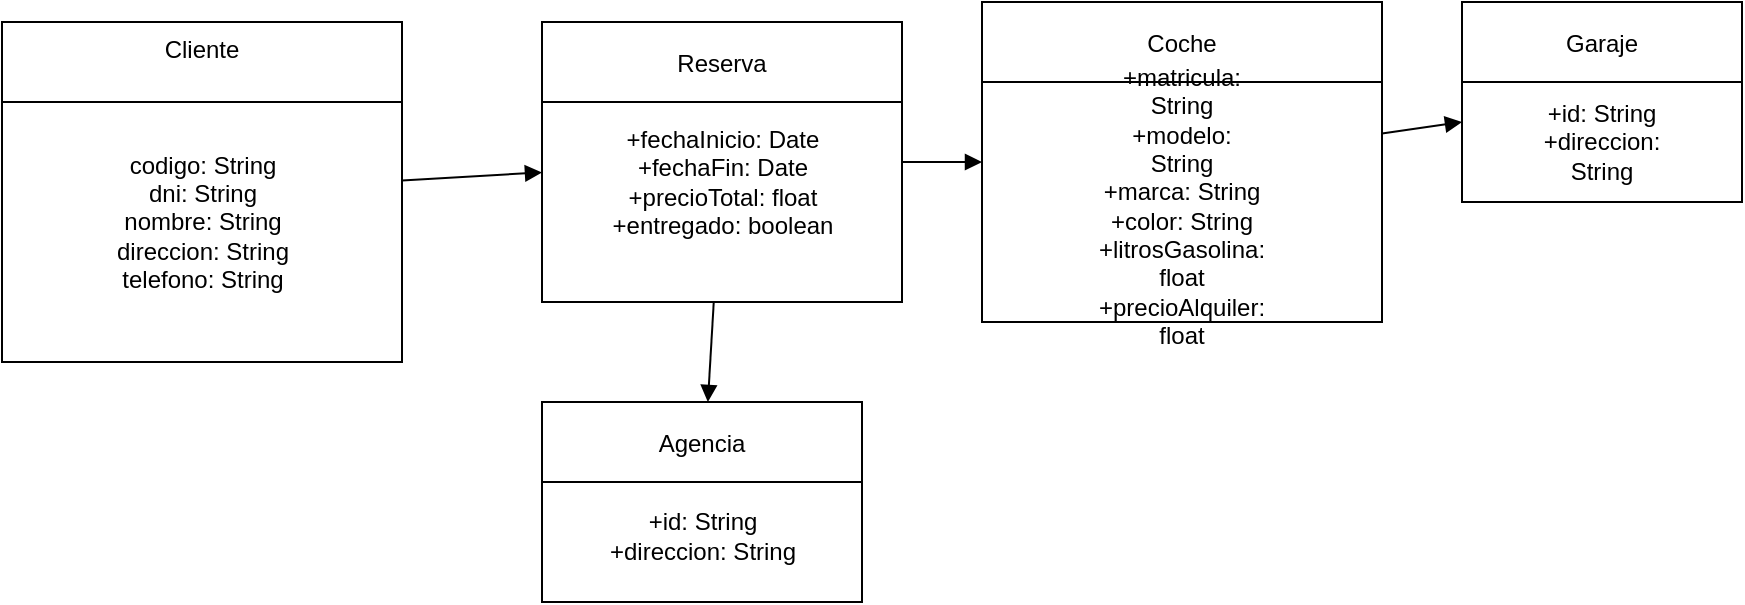<mxfile version="26.2.2">
  <diagram name="ReservasCoches" id="jJU9HIF97KdxYzfAB1-u">
    <mxGraphModel dx="1027" dy="516" grid="1" gridSize="10" guides="1" tooltips="1" connect="1" arrows="1" fold="1" page="1" pageScale="1" pageWidth="827" pageHeight="1169" math="0" shadow="0">
      <root>
        <mxCell id="0" />
        <mxCell id="1" parent="0" />
        <mxCell id="bZlu16KqZGUOba3W-pX_-12" value="Cliente&#xa;" style="shape=swimlane;" vertex="1" parent="1">
          <mxGeometry x="270" y="540" width="200" height="170" as="geometry" />
        </mxCell>
        <mxCell id="bZlu16KqZGUOba3W-pX_-22" value="&lt;div&gt;codigo: String&lt;/div&gt;&lt;div&gt;dni: String&lt;/div&gt;&lt;div&gt;nombre: String&lt;/div&gt;&lt;div&gt;direccion: String&lt;/div&gt;telefono: String" style="text;html=1;align=center;verticalAlign=middle;resizable=0;points=[];autosize=1;strokeColor=none;fillColor=none;" vertex="1" parent="bZlu16KqZGUOba3W-pX_-12">
          <mxGeometry x="45" y="55" width="110" height="90" as="geometry" />
        </mxCell>
        <mxCell id="bZlu16KqZGUOba3W-pX_-13" value="Reserva" style="shape=swimlane;" vertex="1" parent="1">
          <mxGeometry x="540" y="540" width="180" height="140" as="geometry" />
        </mxCell>
        <mxCell id="bZlu16KqZGUOba3W-pX_-23" value="+fechaInicio: Date&lt;br style=&quot;padding: 0px; margin: 0px;&quot;&gt;+fechaFin: Date&lt;br style=&quot;padding: 0px; margin: 0px;&quot;&gt;+precioTotal: float&lt;br style=&quot;padding: 0px; margin: 0px;&quot;&gt;+entregado: boolean" style="text;html=1;align=center;verticalAlign=middle;resizable=0;points=[];autosize=1;strokeColor=none;fillColor=none;" vertex="1" parent="bZlu16KqZGUOba3W-pX_-13">
          <mxGeometry x="25" y="45" width="130" height="70" as="geometry" />
        </mxCell>
        <mxCell id="bZlu16KqZGUOba3W-pX_-14" value="Coche" style="shape=swimlane;" vertex="1" parent="1">
          <mxGeometry x="760" y="530" width="200" height="160" as="geometry" />
        </mxCell>
        <mxCell id="bZlu16KqZGUOba3W-pX_-24" value="&lt;br style=&quot;padding: 0px; margin: 0px; text-wrap-mode: nowrap;&quot;&gt;&lt;span style=&quot;text-wrap-mode: nowrap;&quot;&gt;+matricula: String&lt;/span&gt;&lt;br style=&quot;padding: 0px; margin: 0px; text-wrap-mode: nowrap;&quot;&gt;&lt;span style=&quot;text-wrap-mode: nowrap;&quot;&gt;+modelo: String&lt;/span&gt;&lt;br style=&quot;padding: 0px; margin: 0px; text-wrap-mode: nowrap;&quot;&gt;&lt;span style=&quot;text-wrap-mode: nowrap;&quot;&gt;+marca: String&lt;/span&gt;&lt;br style=&quot;padding: 0px; margin: 0px; text-wrap-mode: nowrap;&quot;&gt;&lt;span style=&quot;text-wrap-mode: nowrap;&quot;&gt;+color: String&lt;/span&gt;&lt;br style=&quot;padding: 0px; margin: 0px; text-wrap-mode: nowrap;&quot;&gt;&lt;span style=&quot;text-wrap-mode: nowrap;&quot;&gt;+litrosGasolina: float&lt;/span&gt;&lt;br style=&quot;padding: 0px; margin: 0px; text-wrap-mode: nowrap;&quot;&gt;&lt;span style=&quot;text-wrap-mode: nowrap;&quot;&gt;+precioAlquiler: float&lt;/span&gt;" style="text;html=1;align=center;verticalAlign=middle;whiteSpace=wrap;rounded=0;" vertex="1" parent="bZlu16KqZGUOba3W-pX_-14">
          <mxGeometry x="70" y="80" width="60" height="30" as="geometry" />
        </mxCell>
        <mxCell id="bZlu16KqZGUOba3W-pX_-15" value="Garaje" style="shape=swimlane;" vertex="1" parent="1">
          <mxGeometry x="1000" y="530" width="140" height="100" as="geometry" />
        </mxCell>
        <mxCell id="bZlu16KqZGUOba3W-pX_-25" value="&lt;span style=&quot;text-wrap-mode: nowrap;&quot;&gt;+id: String&lt;/span&gt;&lt;br style=&quot;padding: 0px; margin: 0px; text-wrap-mode: nowrap;&quot;&gt;&lt;span style=&quot;text-wrap-mode: nowrap;&quot;&gt;+direccion: String&lt;/span&gt;" style="text;html=1;align=center;verticalAlign=middle;whiteSpace=wrap;rounded=0;" vertex="1" parent="bZlu16KqZGUOba3W-pX_-15">
          <mxGeometry x="40" y="55" width="60" height="30" as="geometry" />
        </mxCell>
        <mxCell id="bZlu16KqZGUOba3W-pX_-16" value="Agencia" style="shape=swimlane;" vertex="1" parent="1">
          <mxGeometry x="540" y="730" width="160" height="100" as="geometry" />
        </mxCell>
        <mxCell id="bZlu16KqZGUOba3W-pX_-26" value="&lt;br style=&quot;padding: 0px; margin: 0px;&quot;&gt;+id: String&lt;br style=&quot;padding: 0px; margin: 0px;&quot;&gt;+direccion: String" style="text;html=1;align=center;verticalAlign=middle;resizable=0;points=[];autosize=1;strokeColor=none;fillColor=none;" vertex="1" parent="bZlu16KqZGUOba3W-pX_-16">
          <mxGeometry x="20" y="30" width="120" height="60" as="geometry" />
        </mxCell>
        <mxCell id="bZlu16KqZGUOba3W-pX_-17" style="endArrow=block;" edge="1" parent="1" source="bZlu16KqZGUOba3W-pX_-12" target="bZlu16KqZGUOba3W-pX_-13">
          <mxGeometry relative="1" as="geometry" />
        </mxCell>
        <mxCell id="bZlu16KqZGUOba3W-pX_-18" style="endArrow=block;" edge="1" parent="1" source="bZlu16KqZGUOba3W-pX_-13" target="bZlu16KqZGUOba3W-pX_-14">
          <mxGeometry relative="1" as="geometry" />
        </mxCell>
        <mxCell id="bZlu16KqZGUOba3W-pX_-19" style="endArrow=block;" edge="1" parent="1" source="bZlu16KqZGUOba3W-pX_-14" target="bZlu16KqZGUOba3W-pX_-15">
          <mxGeometry relative="1" as="geometry" />
        </mxCell>
        <mxCell id="bZlu16KqZGUOba3W-pX_-20" style="endArrow=block;" edge="1" parent="1" source="bZlu16KqZGUOba3W-pX_-13" target="bZlu16KqZGUOba3W-pX_-16">
          <mxGeometry relative="1" as="geometry" />
        </mxCell>
      </root>
    </mxGraphModel>
  </diagram>
</mxfile>
